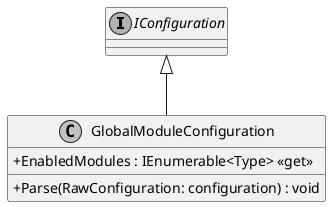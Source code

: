 @startuml
skinparam monochrome true
skinparam classAttributeIconSize 0

interface IConfiguration

IConfiguration <|-- GlobalModuleConfiguration
!startsub default
class GlobalModuleConfiguration {
    + EnabledModules : IEnumerable<Type> <<get>>
    + Parse(RawConfiguration: configuration) : void
}
!endsub
@enduml
